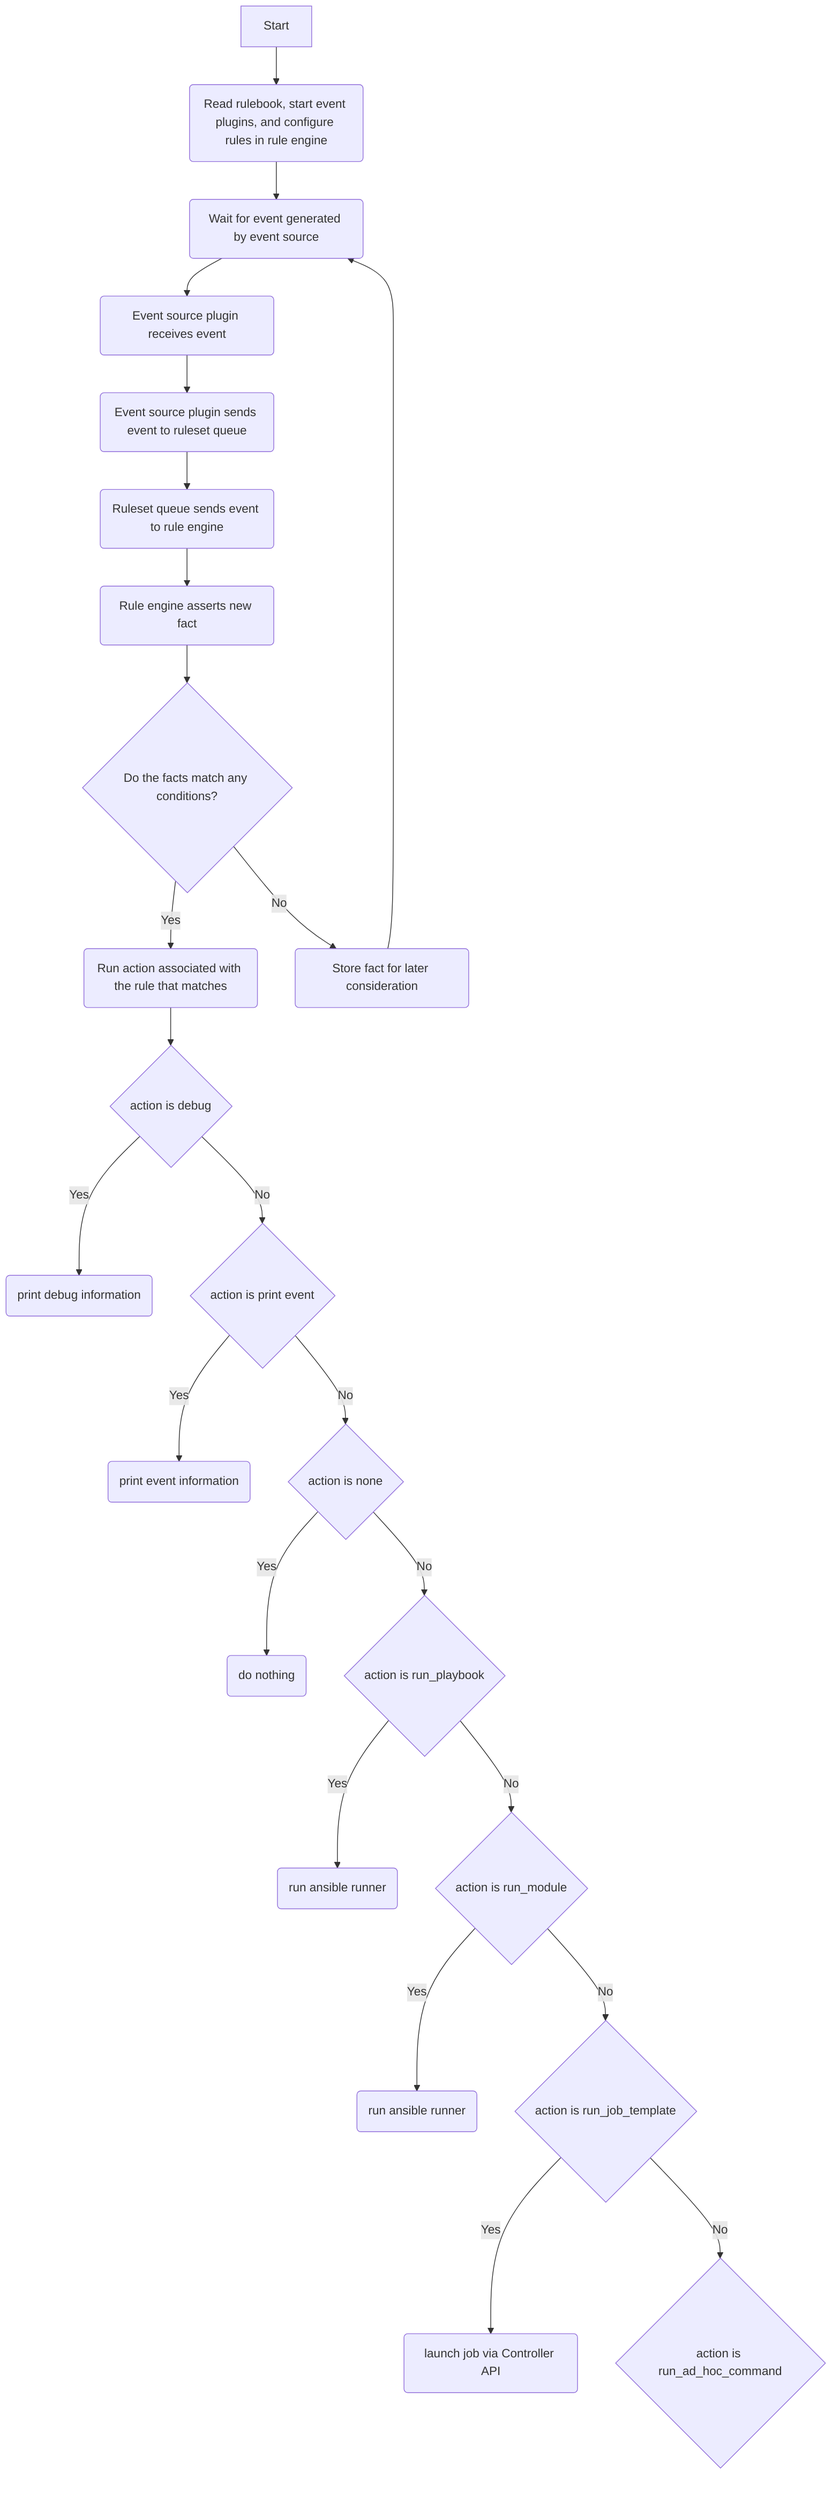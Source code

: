 graph TD
    A[Start] -->B(Read rulebook, start event plugins, and configure rules in rule engine)
    B --> C(Wait for event generated by event source)
    C --> D(Event source plugin receives event)
    D --> E(Event source plugin sends event to ruleset queue)
    E --> F(Ruleset queue sends event to rule engine)
    F --> G(Rule engine asserts new fact)
    G --> H{Do the facts match any conditions?}
    H --> |Yes| I(Run action associated with the rule that matches)
    H --> |No| J(Store fact for later consideration)
    J --> C
    I --> K{action is debug}
    K --> |Yes| KA(print debug information)
    K --> |No| L{action is print event}
    L --> |Yes| LA(print event information)
    L --> |No| M{action is none}
    M --> |Yes| MA(do nothing)
    M --> |No| N{action is run_playbook}
    N --> |Yes| NA(run ansible runner)
    N --> |No| O{action is run_module}
    O --> |Yes| OA(run ansible runner)
    O --> |No| P{action is run_job_template}
    P --> |Yes| PA(launch job via Controller API)
    P --> |No| Q{action is run_ad_hoc_command}